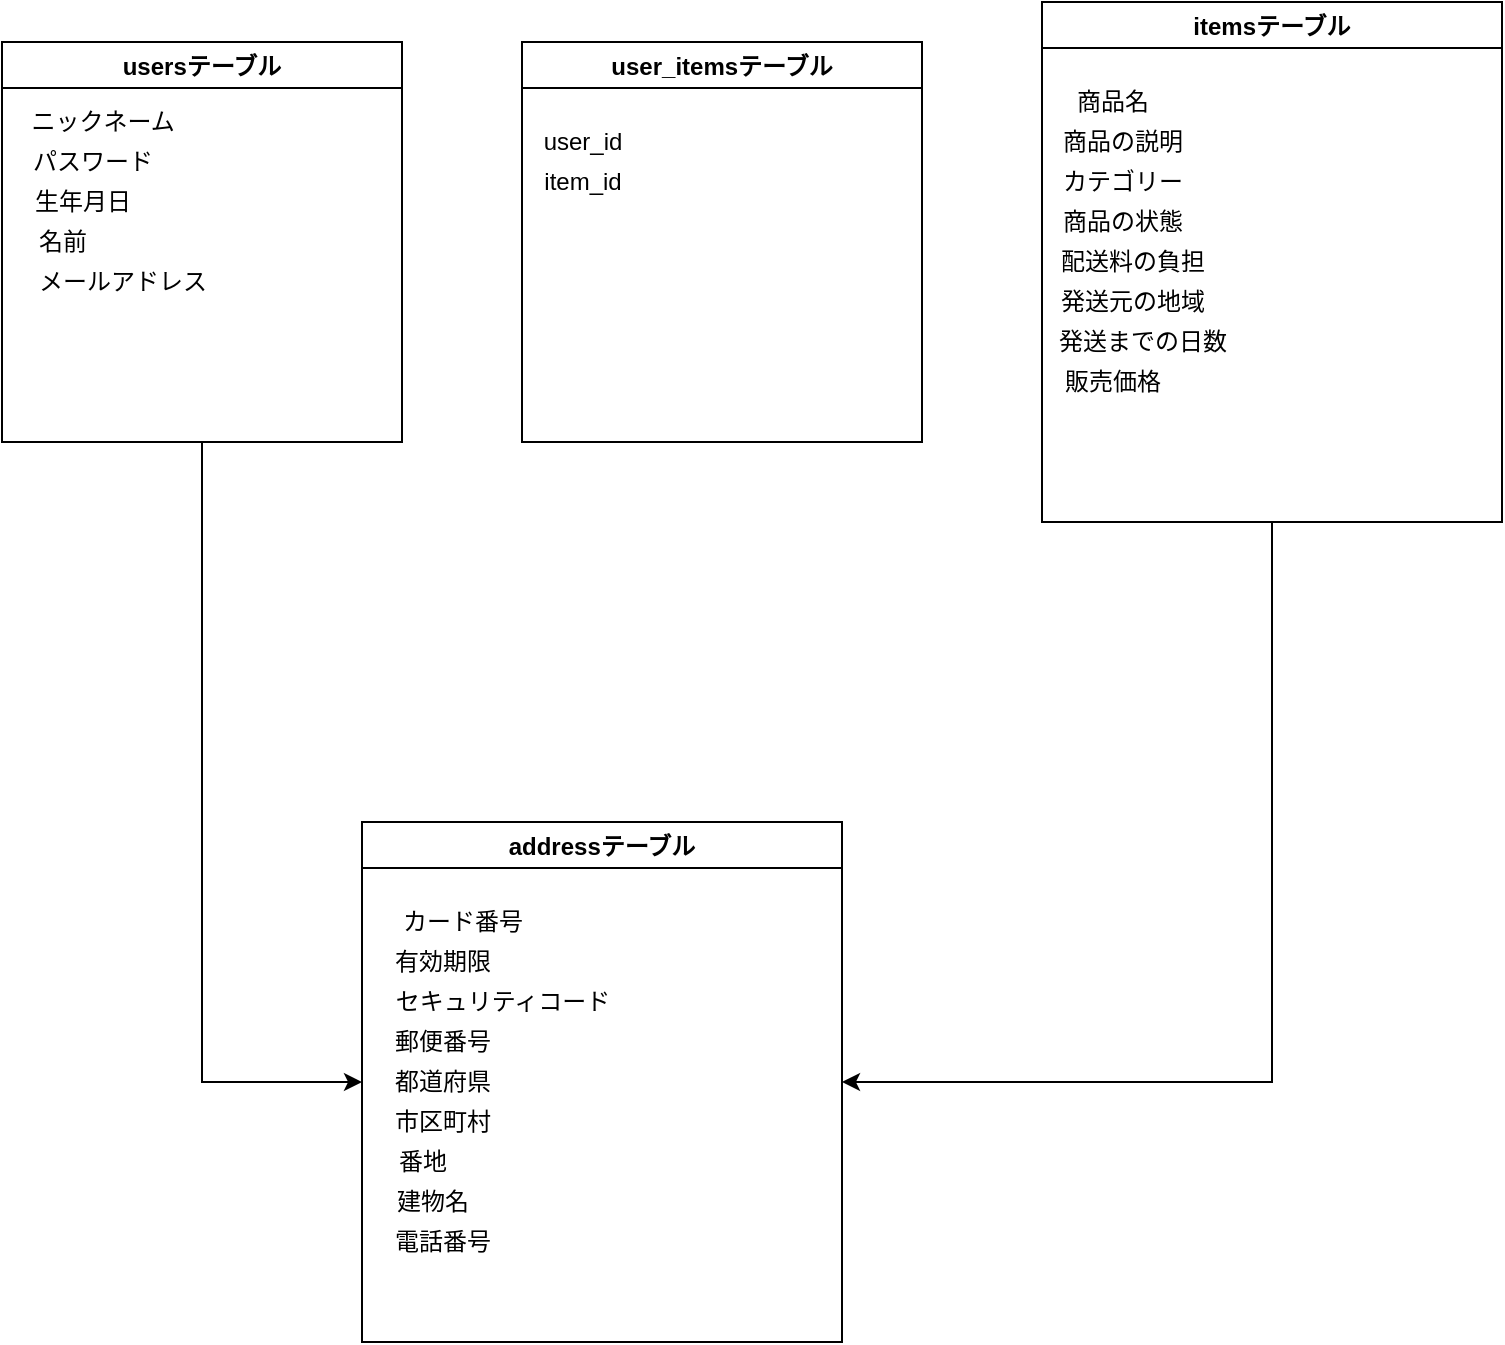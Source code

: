<mxfile version="13.10.0" type="embed">
    <diagram id="duKqR2IIZactQ63X0hb9" name="Page-1">
        <mxGraphModel dx="1016" dy="859" grid="1" gridSize="10" guides="1" tooltips="1" connect="1" arrows="1" fold="1" page="1" pageScale="1" pageWidth="827" pageHeight="1169" math="0" shadow="0">
            <root>
                <mxCell id="0"/>
                <mxCell id="1" parent="0"/>
                <mxCell id="32" style="edgeStyle=orthogonalEdgeStyle;rounded=0;orthogonalLoop=1;jettySize=auto;html=1;exitX=1;exitY=0.5;exitDx=0;exitDy=0;" edge="1" parent="1" source="2">
                    <mxGeometry relative="1" as="geometry">
                        <mxPoint x="240" y="180" as="targetPoint"/>
                    </mxGeometry>
                </mxCell>
                <mxCell id="34" style="edgeStyle=orthogonalEdgeStyle;rounded=0;orthogonalLoop=1;jettySize=auto;html=1;exitX=0.5;exitY=1;exitDx=0;exitDy=0;entryX=0;entryY=0.5;entryDx=0;entryDy=0;" edge="1" parent="1" source="2" target="4">
                    <mxGeometry relative="1" as="geometry"/>
                </mxCell>
                <mxCell id="2" value="usersテーブル" style="swimlane;" vertex="1" parent="1">
                    <mxGeometry x="40" y="80" width="200" height="200" as="geometry"/>
                </mxCell>
                <mxCell id="6" value="パスワード" style="text;html=1;align=center;verticalAlign=middle;resizable=0;points=[];autosize=1;" vertex="1" parent="2">
                    <mxGeometry x="10" y="50" width="70" height="20" as="geometry"/>
                </mxCell>
                <mxCell id="5" value="ニックネーム" style="text;html=1;align=center;verticalAlign=middle;resizable=0;points=[];autosize=1;" vertex="1" parent="2">
                    <mxGeometry x="5" y="30" width="90" height="20" as="geometry"/>
                </mxCell>
                <mxCell id="7" value="生年月日" style="text;html=1;align=center;verticalAlign=middle;resizable=0;points=[];autosize=1;" vertex="1" parent="2">
                    <mxGeometry x="10" y="70" width="60" height="20" as="geometry"/>
                </mxCell>
                <mxCell id="8" value="名前" style="text;html=1;align=center;verticalAlign=middle;resizable=0;points=[];autosize=1;" vertex="1" parent="2">
                    <mxGeometry x="10" y="90" width="40" height="20" as="geometry"/>
                </mxCell>
                <mxCell id="9" value="メールアドレス" style="text;html=1;align=center;verticalAlign=middle;resizable=0;points=[];autosize=1;" vertex="1" parent="2">
                    <mxGeometry x="10" y="110" width="100" height="20" as="geometry"/>
                </mxCell>
                <mxCell id="33" style="edgeStyle=orthogonalEdgeStyle;rounded=0;orthogonalLoop=1;jettySize=auto;html=1;exitX=0.5;exitY=1;exitDx=0;exitDy=0;entryX=1;entryY=0.5;entryDx=0;entryDy=0;" edge="1" parent="1" source="3" target="4">
                    <mxGeometry relative="1" as="geometry"/>
                </mxCell>
                <mxCell id="3" value="itemsテーブル" style="swimlane;" vertex="1" parent="1">
                    <mxGeometry x="560" y="60" width="230" height="260" as="geometry"/>
                </mxCell>
                <mxCell id="14" value="カテゴリー" style="text;html=1;align=center;verticalAlign=middle;resizable=0;points=[];autosize=1;" vertex="1" parent="3">
                    <mxGeometry y="80" width="80" height="20" as="geometry"/>
                </mxCell>
                <mxCell id="15" value="商品の状態" style="text;html=1;align=center;verticalAlign=middle;resizable=0;points=[];autosize=1;" vertex="1" parent="3">
                    <mxGeometry y="100" width="80" height="20" as="geometry"/>
                </mxCell>
                <mxCell id="16" value="配送料の負担" style="text;html=1;align=center;verticalAlign=middle;resizable=0;points=[];autosize=1;" vertex="1" parent="3">
                    <mxGeometry y="120" width="90" height="20" as="geometry"/>
                </mxCell>
                <mxCell id="11" value="商品名" style="text;html=1;align=center;verticalAlign=middle;resizable=0;points=[];autosize=1;" vertex="1" parent="3">
                    <mxGeometry x="10" y="40" width="50" height="20" as="geometry"/>
                </mxCell>
                <mxCell id="12" value="商品の説明" style="text;html=1;align=center;verticalAlign=middle;resizable=0;points=[];autosize=1;" vertex="1" parent="3">
                    <mxGeometry y="60" width="80" height="20" as="geometry"/>
                </mxCell>
                <mxCell id="18" value="発送元の地域" style="text;html=1;align=center;verticalAlign=middle;resizable=0;points=[];autosize=1;" vertex="1" parent="3">
                    <mxGeometry y="140" width="90" height="20" as="geometry"/>
                </mxCell>
                <mxCell id="19" value="発送までの日数" style="text;html=1;align=center;verticalAlign=middle;resizable=0;points=[];autosize=1;" vertex="1" parent="3">
                    <mxGeometry y="160" width="100" height="20" as="geometry"/>
                </mxCell>
                <mxCell id="20" value="販売価格" style="text;html=1;align=center;verticalAlign=middle;resizable=0;points=[];autosize=1;" vertex="1" parent="3">
                    <mxGeometry x="5" y="180" width="60" height="20" as="geometry"/>
                </mxCell>
                <mxCell id="4" value="addressテーブル" style="swimlane;" vertex="1" parent="1">
                    <mxGeometry x="220" y="470" width="240" height="260" as="geometry"/>
                </mxCell>
                <mxCell id="23" value="セキュリティコード" style="text;html=1;align=center;verticalAlign=middle;resizable=0;points=[];autosize=1;" vertex="1" parent="4">
                    <mxGeometry x="10" y="80" width="120" height="20" as="geometry"/>
                </mxCell>
                <mxCell id="22" value="有効期限" style="text;html=1;align=center;verticalAlign=middle;resizable=0;points=[];autosize=1;" vertex="1" parent="4">
                    <mxGeometry x="10" y="60" width="60" height="20" as="geometry"/>
                </mxCell>
                <mxCell id="21" value="カード番号" style="text;html=1;align=center;verticalAlign=middle;resizable=0;points=[];autosize=1;" vertex="1" parent="4">
                    <mxGeometry x="10" y="40" width="80" height="20" as="geometry"/>
                </mxCell>
                <mxCell id="24" value="郵便番号" style="text;html=1;align=center;verticalAlign=middle;resizable=0;points=[];autosize=1;" vertex="1" parent="4">
                    <mxGeometry x="10" y="100" width="60" height="20" as="geometry"/>
                </mxCell>
                <mxCell id="25" value="都道府県" style="text;html=1;align=center;verticalAlign=middle;resizable=0;points=[];autosize=1;" vertex="1" parent="4">
                    <mxGeometry x="10" y="120" width="60" height="20" as="geometry"/>
                </mxCell>
                <mxCell id="26" value="市区町村" style="text;html=1;align=center;verticalAlign=middle;resizable=0;points=[];autosize=1;" vertex="1" parent="4">
                    <mxGeometry x="10" y="140" width="60" height="20" as="geometry"/>
                </mxCell>
                <mxCell id="27" value="番地" style="text;html=1;align=center;verticalAlign=middle;resizable=0;points=[];autosize=1;" vertex="1" parent="4">
                    <mxGeometry x="10" y="160" width="40" height="20" as="geometry"/>
                </mxCell>
                <mxCell id="29" value="建物名" style="text;html=1;align=center;verticalAlign=middle;resizable=0;points=[];autosize=1;" vertex="1" parent="4">
                    <mxGeometry x="10" y="180" width="50" height="20" as="geometry"/>
                </mxCell>
                <mxCell id="31" value="電話番号" style="text;html=1;align=center;verticalAlign=middle;resizable=0;points=[];autosize=1;" vertex="1" parent="4">
                    <mxGeometry x="10" y="200" width="60" height="20" as="geometry"/>
                </mxCell>
                <mxCell id="35" value="user_itemsテーブル" style="swimlane;" vertex="1" parent="1">
                    <mxGeometry x="300" y="80" width="200" height="200" as="geometry"/>
                </mxCell>
                <mxCell id="37" value="item_id" style="text;html=1;align=center;verticalAlign=middle;resizable=0;points=[];autosize=1;" vertex="1" parent="35">
                    <mxGeometry x="5" y="60" width="50" height="20" as="geometry"/>
                </mxCell>
                <mxCell id="36" value="user_id" style="text;html=1;align=center;verticalAlign=middle;resizable=0;points=[];autosize=1;" vertex="1" parent="1">
                    <mxGeometry x="305" y="120" width="50" height="20" as="geometry"/>
                </mxCell>
            </root>
        </mxGraphModel>
    </diagram>
</mxfile>